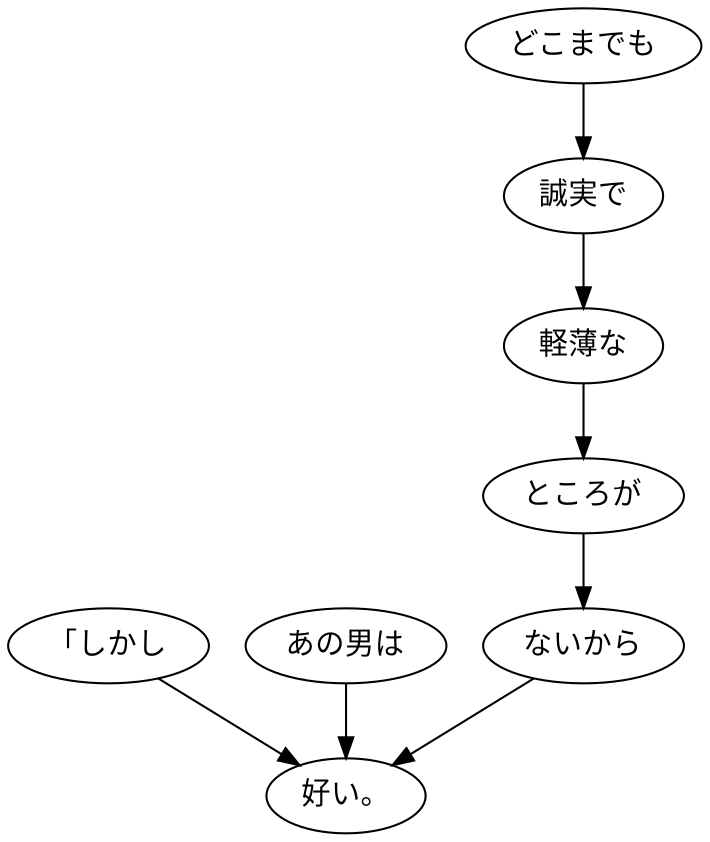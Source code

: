 digraph graph1030 {
	node0 [label="「しかし"];
	node1 [label="あの男は"];
	node2 [label="どこまでも"];
	node3 [label="誠実で"];
	node4 [label="軽薄な"];
	node5 [label="ところが"];
	node6 [label="ないから"];
	node7 [label="好い。"];
	node0 -> node7;
	node1 -> node7;
	node2 -> node3;
	node3 -> node4;
	node4 -> node5;
	node5 -> node6;
	node6 -> node7;
}
